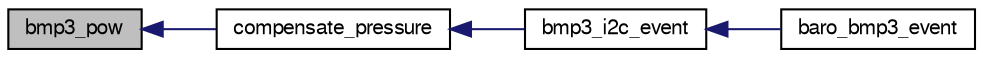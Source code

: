 digraph "bmp3_pow"
{
  edge [fontname="FreeSans",fontsize="10",labelfontname="FreeSans",labelfontsize="10"];
  node [fontname="FreeSans",fontsize="10",shape=record];
  rankdir="LR";
  Node1 [label="bmp3_pow",height=0.2,width=0.4,color="black", fillcolor="grey75", style="filled", fontcolor="black"];
  Node1 -> Node2 [dir="back",color="midnightblue",fontsize="10",style="solid",fontname="FreeSans"];
  Node2 [label="compensate_pressure",height=0.2,width=0.4,color="black", fillcolor="white", style="filled",URL="$bmp3__i2c_8c.html#ab435820735af350d16c4ef134fb268f3",tooltip="This internal API is used to compensate the raw pressure data and return the compensated pressure dat..."];
  Node2 -> Node3 [dir="back",color="midnightblue",fontsize="10",style="solid",fontname="FreeSans"];
  Node3 [label="bmp3_i2c_event",height=0.2,width=0.4,color="black", fillcolor="white", style="filled",URL="$bmp3__i2c_8h.html#a2d07788e11215a1993e7247f8da1bc18"];
  Node3 -> Node4 [dir="back",color="midnightblue",fontsize="10",style="solid",fontname="FreeSans"];
  Node4 [label="baro_bmp3_event",height=0.2,width=0.4,color="black", fillcolor="white", style="filled",URL="$baro__bmp3_8h.html#ad28e37c05782363bfcddbce502e22800"];
}
